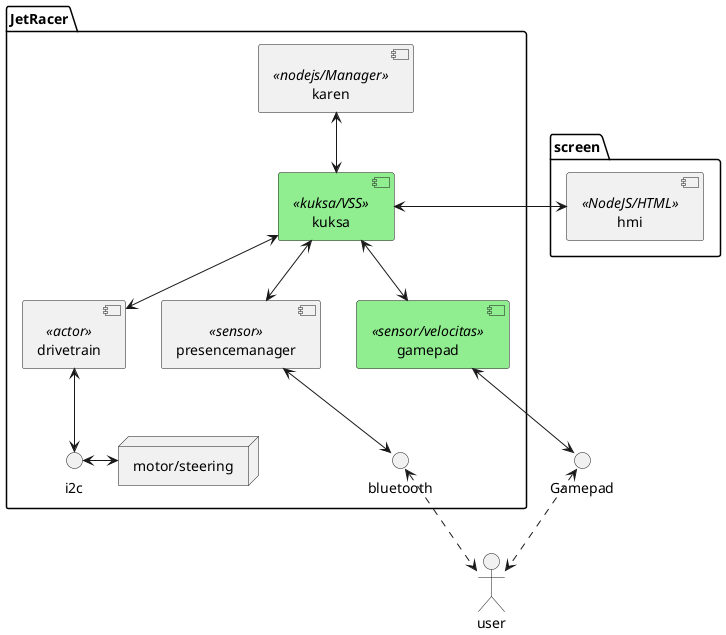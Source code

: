 @startuml


!define BCW lightgreen

actor user

interface "Gamepad" as gp

package JetRacer {

  component karen <<nodejs/Manager>> 
  
  component drivetrain <<actor>>
  component presencemanager <<sensor>> as pm 
  component  gamepad <<sensor/velocitas>> #BCW
  
  ' interface can
  component kuksa <<kuksa/VSS>> #BCW
  
  interface i2c
  interface bluetooth
  

  node "motor/steering"  as ms 


  pm <-up-> kuksa
  
  ' kuksa <.down.> can

  karen <-down-> kuksa
  
  kuksa <-down-> gamepad
  gamepad <-down-> gp
  gp <..> user
  


  pm <-down-> bluetooth
  bluetooth <..> user



  drivetrain <-up-> kuksa
  drivetrain <-down-> i2c
  i2c <-> ms
  
}



package screen {
  component hmi <<NodeJS/HTML>>
}



' package  Raspberry{ 


' }

kuksa <-> hmi



@enduml